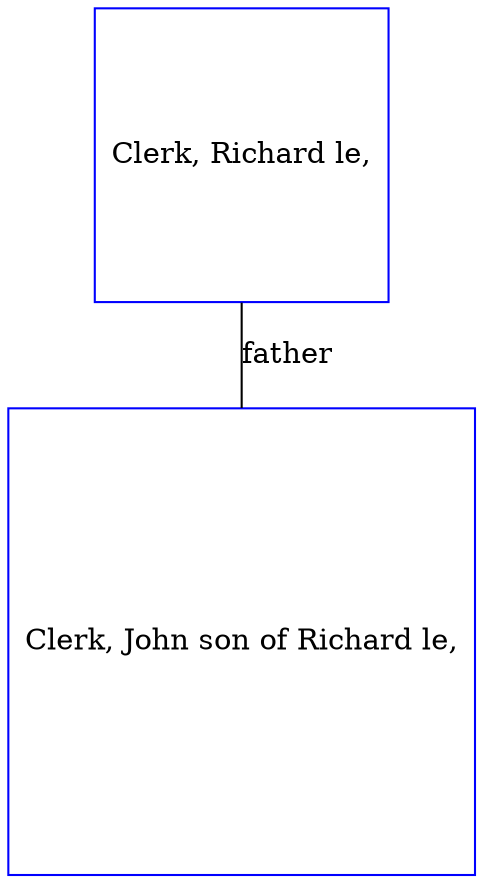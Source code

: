digraph D {
    edge [dir=none];    node [shape=box];    "010034"   [label="Clerk, John son of Richard le,", shape=box, regular=1, color="blue"] ;
"010035"   [label="Clerk, Richard le,", shape=box, regular=1, color="blue"] ;
010035->010034 [label="father",arrowsize=0.0]; 
}